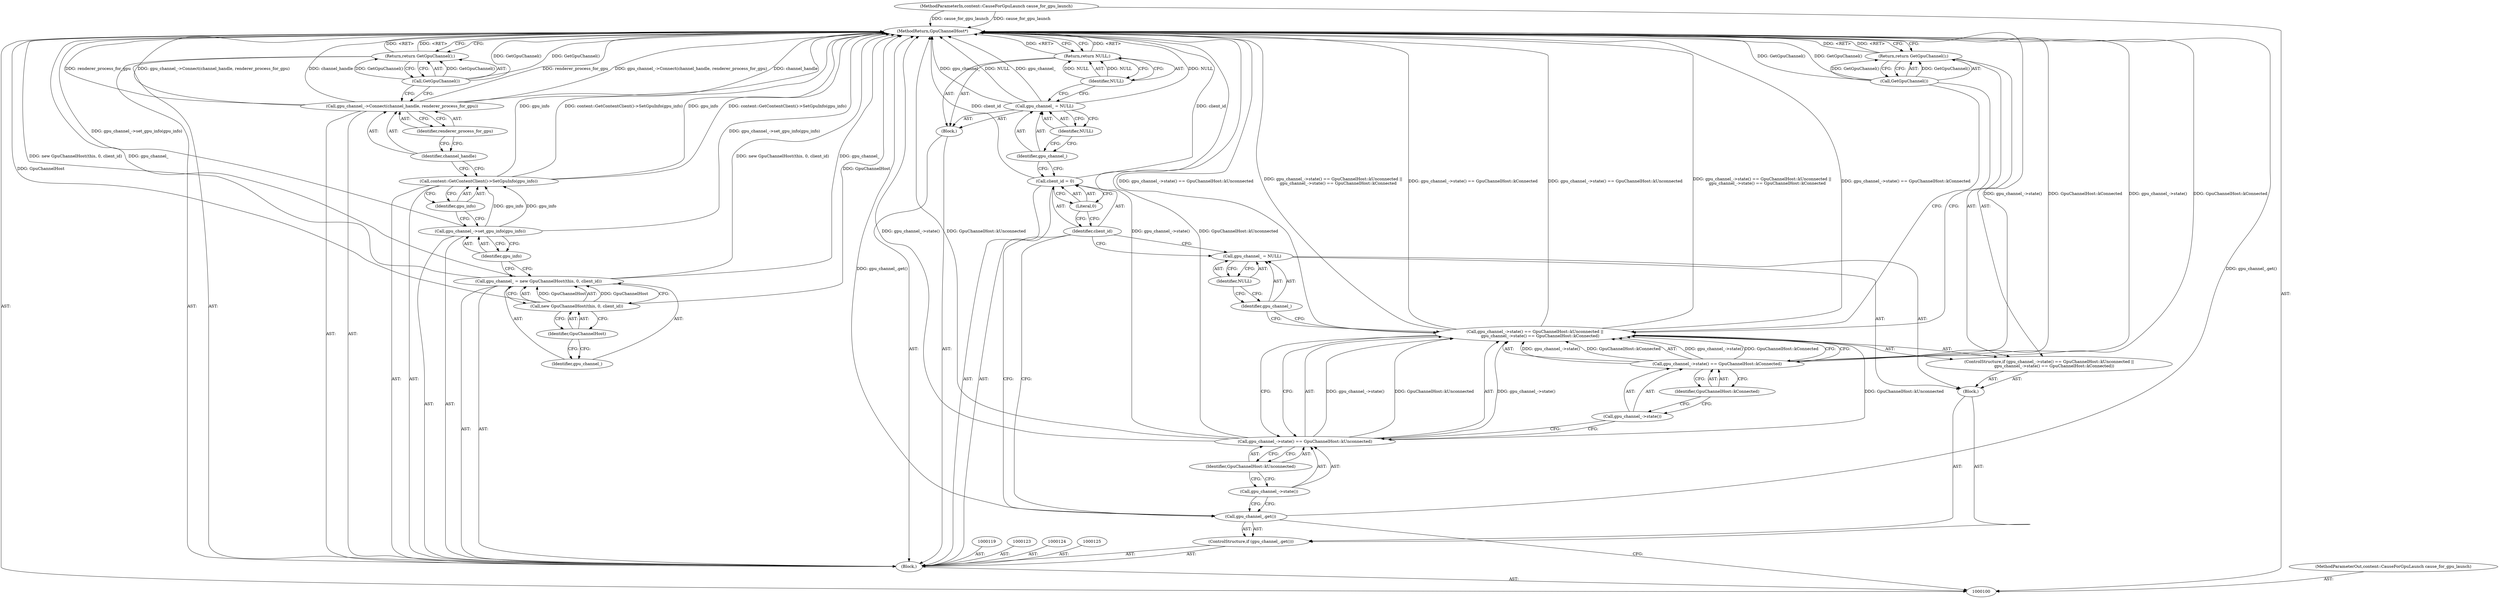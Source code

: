 digraph "1_Chrome_cd0bd79d6ebdb72183e6f0833673464cc10b3600_37" {
"1000145" [label="(MethodReturn,GpuChannelHost*)"];
"1000122" [label="(Literal,0)"];
"1000120" [label="(Call,client_id = 0)"];
"1000121" [label="(Identifier,client_id)"];
"1000101" [label="(MethodParameterIn,content::CauseForGpuLaunch cause_for_gpu_launch)"];
"1000196" [label="(MethodParameterOut,content::CauseForGpuLaunch cause_for_gpu_launch)"];
"1000102" [label="(Block,)"];
"1000126" [label="(Block,)"];
"1000129" [label="(Identifier,NULL)"];
"1000127" [label="(Call,gpu_channel_ = NULL)"];
"1000128" [label="(Identifier,gpu_channel_)"];
"1000131" [label="(Identifier,NULL)"];
"1000130" [label="(Return,return NULL;)"];
"1000134" [label="(Call,new GpuChannelHost(this, 0, client_id))"];
"1000132" [label="(Call,gpu_channel_ = new GpuChannelHost(this, 0, client_id))"];
"1000133" [label="(Identifier,gpu_channel_)"];
"1000135" [label="(Identifier,GpuChannelHost)"];
"1000103" [label="(ControlStructure,if (gpu_channel_.get()))"];
"1000105" [label="(Block,)"];
"1000104" [label="(Call,gpu_channel_.get())"];
"1000136" [label="(Call,gpu_channel_->set_gpu_info(gpu_info))"];
"1000137" [label="(Identifier,gpu_info)"];
"1000138" [label="(Call,content::GetContentClient()->SetGpuInfo(gpu_info))"];
"1000139" [label="(Identifier,gpu_info)"];
"1000140" [label="(Call,gpu_channel_->Connect(channel_handle, renderer_process_for_gpu))"];
"1000141" [label="(Identifier,channel_handle)"];
"1000142" [label="(Identifier,renderer_process_for_gpu)"];
"1000144" [label="(Call,GetGpuChannel())"];
"1000143" [label="(Return,return GetGpuChannel();)"];
"1000110" [label="(Identifier,GpuChannelHost::kUnconnected)"];
"1000106" [label="(ControlStructure,if (gpu_channel_->state() == GpuChannelHost::kUnconnected ||\n        gpu_channel_->state() == GpuChannelHost::kConnected))"];
"1000107" [label="(Call,gpu_channel_->state() == GpuChannelHost::kUnconnected ||\n        gpu_channel_->state() == GpuChannelHost::kConnected)"];
"1000108" [label="(Call,gpu_channel_->state() == GpuChannelHost::kUnconnected)"];
"1000109" [label="(Call,gpu_channel_->state())"];
"1000113" [label="(Identifier,GpuChannelHost::kConnected)"];
"1000111" [label="(Call,gpu_channel_->state() == GpuChannelHost::kConnected)"];
"1000112" [label="(Call,gpu_channel_->state())"];
"1000115" [label="(Call,GetGpuChannel())"];
"1000114" [label="(Return,return GetGpuChannel();)"];
"1000118" [label="(Identifier,NULL)"];
"1000116" [label="(Call,gpu_channel_ = NULL)"];
"1000117" [label="(Identifier,gpu_channel_)"];
"1000145" -> "1000100"  [label="AST: "];
"1000145" -> "1000114"  [label="CFG: "];
"1000145" -> "1000130"  [label="CFG: "];
"1000145" -> "1000143"  [label="CFG: "];
"1000140" -> "1000145"  [label="DDG: renderer_process_for_gpu"];
"1000140" -> "1000145"  [label="DDG: gpu_channel_->Connect(channel_handle, renderer_process_for_gpu)"];
"1000140" -> "1000145"  [label="DDG: channel_handle"];
"1000107" -> "1000145"  [label="DDG: gpu_channel_->state() == GpuChannelHost::kUnconnected"];
"1000107" -> "1000145"  [label="DDG: gpu_channel_->state() == GpuChannelHost::kUnconnected ||\n        gpu_channel_->state() == GpuChannelHost::kConnected"];
"1000107" -> "1000145"  [label="DDG: gpu_channel_->state() == GpuChannelHost::kConnected"];
"1000104" -> "1000145"  [label="DDG: gpu_channel_.get()"];
"1000136" -> "1000145"  [label="DDG: gpu_channel_->set_gpu_info(gpu_info)"];
"1000108" -> "1000145"  [label="DDG: gpu_channel_->state()"];
"1000108" -> "1000145"  [label="DDG: GpuChannelHost::kUnconnected"];
"1000138" -> "1000145"  [label="DDG: gpu_info"];
"1000138" -> "1000145"  [label="DDG: content::GetContentClient()->SetGpuInfo(gpu_info)"];
"1000127" -> "1000145"  [label="DDG: NULL"];
"1000127" -> "1000145"  [label="DDG: gpu_channel_"];
"1000144" -> "1000145"  [label="DDG: GetGpuChannel()"];
"1000132" -> "1000145"  [label="DDG: new GpuChannelHost(this, 0, client_id)"];
"1000132" -> "1000145"  [label="DDG: gpu_channel_"];
"1000115" -> "1000145"  [label="DDG: GetGpuChannel()"];
"1000120" -> "1000145"  [label="DDG: client_id"];
"1000111" -> "1000145"  [label="DDG: gpu_channel_->state()"];
"1000111" -> "1000145"  [label="DDG: GpuChannelHost::kConnected"];
"1000134" -> "1000145"  [label="DDG: GpuChannelHost"];
"1000101" -> "1000145"  [label="DDG: cause_for_gpu_launch"];
"1000143" -> "1000145"  [label="DDG: <RET>"];
"1000130" -> "1000145"  [label="DDG: <RET>"];
"1000114" -> "1000145"  [label="DDG: <RET>"];
"1000122" -> "1000120"  [label="AST: "];
"1000122" -> "1000121"  [label="CFG: "];
"1000120" -> "1000122"  [label="CFG: "];
"1000120" -> "1000102"  [label="AST: "];
"1000120" -> "1000122"  [label="CFG: "];
"1000121" -> "1000120"  [label="AST: "];
"1000122" -> "1000120"  [label="AST: "];
"1000128" -> "1000120"  [label="CFG: "];
"1000120" -> "1000145"  [label="DDG: client_id"];
"1000121" -> "1000120"  [label="AST: "];
"1000121" -> "1000116"  [label="CFG: "];
"1000121" -> "1000104"  [label="CFG: "];
"1000122" -> "1000121"  [label="CFG: "];
"1000101" -> "1000100"  [label="AST: "];
"1000101" -> "1000145"  [label="DDG: cause_for_gpu_launch"];
"1000196" -> "1000100"  [label="AST: "];
"1000102" -> "1000100"  [label="AST: "];
"1000103" -> "1000102"  [label="AST: "];
"1000119" -> "1000102"  [label="AST: "];
"1000120" -> "1000102"  [label="AST: "];
"1000123" -> "1000102"  [label="AST: "];
"1000124" -> "1000102"  [label="AST: "];
"1000125" -> "1000102"  [label="AST: "];
"1000126" -> "1000102"  [label="AST: "];
"1000132" -> "1000102"  [label="AST: "];
"1000136" -> "1000102"  [label="AST: "];
"1000138" -> "1000102"  [label="AST: "];
"1000140" -> "1000102"  [label="AST: "];
"1000143" -> "1000102"  [label="AST: "];
"1000126" -> "1000102"  [label="AST: "];
"1000127" -> "1000126"  [label="AST: "];
"1000130" -> "1000126"  [label="AST: "];
"1000129" -> "1000127"  [label="AST: "];
"1000129" -> "1000128"  [label="CFG: "];
"1000127" -> "1000129"  [label="CFG: "];
"1000127" -> "1000126"  [label="AST: "];
"1000127" -> "1000129"  [label="CFG: "];
"1000128" -> "1000127"  [label="AST: "];
"1000129" -> "1000127"  [label="AST: "];
"1000131" -> "1000127"  [label="CFG: "];
"1000127" -> "1000145"  [label="DDG: NULL"];
"1000127" -> "1000145"  [label="DDG: gpu_channel_"];
"1000128" -> "1000127"  [label="AST: "];
"1000128" -> "1000120"  [label="CFG: "];
"1000129" -> "1000128"  [label="CFG: "];
"1000131" -> "1000130"  [label="AST: "];
"1000131" -> "1000127"  [label="CFG: "];
"1000130" -> "1000131"  [label="CFG: "];
"1000131" -> "1000130"  [label="DDG: NULL"];
"1000130" -> "1000126"  [label="AST: "];
"1000130" -> "1000131"  [label="CFG: "];
"1000131" -> "1000130"  [label="AST: "];
"1000145" -> "1000130"  [label="CFG: "];
"1000130" -> "1000145"  [label="DDG: <RET>"];
"1000131" -> "1000130"  [label="DDG: NULL"];
"1000134" -> "1000132"  [label="AST: "];
"1000134" -> "1000135"  [label="CFG: "];
"1000135" -> "1000134"  [label="AST: "];
"1000132" -> "1000134"  [label="CFG: "];
"1000134" -> "1000145"  [label="DDG: GpuChannelHost"];
"1000134" -> "1000132"  [label="DDG: GpuChannelHost"];
"1000132" -> "1000102"  [label="AST: "];
"1000132" -> "1000134"  [label="CFG: "];
"1000133" -> "1000132"  [label="AST: "];
"1000134" -> "1000132"  [label="AST: "];
"1000137" -> "1000132"  [label="CFG: "];
"1000132" -> "1000145"  [label="DDG: new GpuChannelHost(this, 0, client_id)"];
"1000132" -> "1000145"  [label="DDG: gpu_channel_"];
"1000134" -> "1000132"  [label="DDG: GpuChannelHost"];
"1000133" -> "1000132"  [label="AST: "];
"1000135" -> "1000133"  [label="CFG: "];
"1000135" -> "1000134"  [label="AST: "];
"1000135" -> "1000133"  [label="CFG: "];
"1000134" -> "1000135"  [label="CFG: "];
"1000103" -> "1000102"  [label="AST: "];
"1000104" -> "1000103"  [label="AST: "];
"1000105" -> "1000103"  [label="AST: "];
"1000105" -> "1000103"  [label="AST: "];
"1000106" -> "1000105"  [label="AST: "];
"1000116" -> "1000105"  [label="AST: "];
"1000104" -> "1000103"  [label="AST: "];
"1000104" -> "1000100"  [label="CFG: "];
"1000109" -> "1000104"  [label="CFG: "];
"1000121" -> "1000104"  [label="CFG: "];
"1000104" -> "1000145"  [label="DDG: gpu_channel_.get()"];
"1000136" -> "1000102"  [label="AST: "];
"1000136" -> "1000137"  [label="CFG: "];
"1000137" -> "1000136"  [label="AST: "];
"1000139" -> "1000136"  [label="CFG: "];
"1000136" -> "1000145"  [label="DDG: gpu_channel_->set_gpu_info(gpu_info)"];
"1000136" -> "1000138"  [label="DDG: gpu_info"];
"1000137" -> "1000136"  [label="AST: "];
"1000137" -> "1000132"  [label="CFG: "];
"1000136" -> "1000137"  [label="CFG: "];
"1000138" -> "1000102"  [label="AST: "];
"1000138" -> "1000139"  [label="CFG: "];
"1000139" -> "1000138"  [label="AST: "];
"1000141" -> "1000138"  [label="CFG: "];
"1000138" -> "1000145"  [label="DDG: gpu_info"];
"1000138" -> "1000145"  [label="DDG: content::GetContentClient()->SetGpuInfo(gpu_info)"];
"1000136" -> "1000138"  [label="DDG: gpu_info"];
"1000139" -> "1000138"  [label="AST: "];
"1000139" -> "1000136"  [label="CFG: "];
"1000138" -> "1000139"  [label="CFG: "];
"1000140" -> "1000102"  [label="AST: "];
"1000140" -> "1000142"  [label="CFG: "];
"1000141" -> "1000140"  [label="AST: "];
"1000142" -> "1000140"  [label="AST: "];
"1000144" -> "1000140"  [label="CFG: "];
"1000140" -> "1000145"  [label="DDG: renderer_process_for_gpu"];
"1000140" -> "1000145"  [label="DDG: gpu_channel_->Connect(channel_handle, renderer_process_for_gpu)"];
"1000140" -> "1000145"  [label="DDG: channel_handle"];
"1000141" -> "1000140"  [label="AST: "];
"1000141" -> "1000138"  [label="CFG: "];
"1000142" -> "1000141"  [label="CFG: "];
"1000142" -> "1000140"  [label="AST: "];
"1000142" -> "1000141"  [label="CFG: "];
"1000140" -> "1000142"  [label="CFG: "];
"1000144" -> "1000143"  [label="AST: "];
"1000144" -> "1000140"  [label="CFG: "];
"1000143" -> "1000144"  [label="CFG: "];
"1000144" -> "1000145"  [label="DDG: GetGpuChannel()"];
"1000144" -> "1000143"  [label="DDG: GetGpuChannel()"];
"1000143" -> "1000102"  [label="AST: "];
"1000143" -> "1000144"  [label="CFG: "];
"1000144" -> "1000143"  [label="AST: "];
"1000145" -> "1000143"  [label="CFG: "];
"1000143" -> "1000145"  [label="DDG: <RET>"];
"1000144" -> "1000143"  [label="DDG: GetGpuChannel()"];
"1000110" -> "1000108"  [label="AST: "];
"1000110" -> "1000109"  [label="CFG: "];
"1000108" -> "1000110"  [label="CFG: "];
"1000106" -> "1000105"  [label="AST: "];
"1000107" -> "1000106"  [label="AST: "];
"1000114" -> "1000106"  [label="AST: "];
"1000107" -> "1000106"  [label="AST: "];
"1000107" -> "1000108"  [label="CFG: "];
"1000107" -> "1000111"  [label="CFG: "];
"1000108" -> "1000107"  [label="AST: "];
"1000111" -> "1000107"  [label="AST: "];
"1000115" -> "1000107"  [label="CFG: "];
"1000117" -> "1000107"  [label="CFG: "];
"1000107" -> "1000145"  [label="DDG: gpu_channel_->state() == GpuChannelHost::kUnconnected"];
"1000107" -> "1000145"  [label="DDG: gpu_channel_->state() == GpuChannelHost::kUnconnected ||\n        gpu_channel_->state() == GpuChannelHost::kConnected"];
"1000107" -> "1000145"  [label="DDG: gpu_channel_->state() == GpuChannelHost::kConnected"];
"1000108" -> "1000107"  [label="DDG: gpu_channel_->state()"];
"1000108" -> "1000107"  [label="DDG: GpuChannelHost::kUnconnected"];
"1000111" -> "1000107"  [label="DDG: gpu_channel_->state()"];
"1000111" -> "1000107"  [label="DDG: GpuChannelHost::kConnected"];
"1000108" -> "1000107"  [label="AST: "];
"1000108" -> "1000110"  [label="CFG: "];
"1000109" -> "1000108"  [label="AST: "];
"1000110" -> "1000108"  [label="AST: "];
"1000112" -> "1000108"  [label="CFG: "];
"1000107" -> "1000108"  [label="CFG: "];
"1000108" -> "1000145"  [label="DDG: gpu_channel_->state()"];
"1000108" -> "1000145"  [label="DDG: GpuChannelHost::kUnconnected"];
"1000108" -> "1000107"  [label="DDG: gpu_channel_->state()"];
"1000108" -> "1000107"  [label="DDG: GpuChannelHost::kUnconnected"];
"1000109" -> "1000108"  [label="AST: "];
"1000109" -> "1000104"  [label="CFG: "];
"1000110" -> "1000109"  [label="CFG: "];
"1000113" -> "1000111"  [label="AST: "];
"1000113" -> "1000112"  [label="CFG: "];
"1000111" -> "1000113"  [label="CFG: "];
"1000111" -> "1000107"  [label="AST: "];
"1000111" -> "1000113"  [label="CFG: "];
"1000112" -> "1000111"  [label="AST: "];
"1000113" -> "1000111"  [label="AST: "];
"1000107" -> "1000111"  [label="CFG: "];
"1000111" -> "1000145"  [label="DDG: gpu_channel_->state()"];
"1000111" -> "1000145"  [label="DDG: GpuChannelHost::kConnected"];
"1000111" -> "1000107"  [label="DDG: gpu_channel_->state()"];
"1000111" -> "1000107"  [label="DDG: GpuChannelHost::kConnected"];
"1000112" -> "1000111"  [label="AST: "];
"1000112" -> "1000108"  [label="CFG: "];
"1000113" -> "1000112"  [label="CFG: "];
"1000115" -> "1000114"  [label="AST: "];
"1000115" -> "1000107"  [label="CFG: "];
"1000114" -> "1000115"  [label="CFG: "];
"1000115" -> "1000145"  [label="DDG: GetGpuChannel()"];
"1000115" -> "1000114"  [label="DDG: GetGpuChannel()"];
"1000114" -> "1000106"  [label="AST: "];
"1000114" -> "1000115"  [label="CFG: "];
"1000115" -> "1000114"  [label="AST: "];
"1000145" -> "1000114"  [label="CFG: "];
"1000114" -> "1000145"  [label="DDG: <RET>"];
"1000115" -> "1000114"  [label="DDG: GetGpuChannel()"];
"1000118" -> "1000116"  [label="AST: "];
"1000118" -> "1000117"  [label="CFG: "];
"1000116" -> "1000118"  [label="CFG: "];
"1000116" -> "1000105"  [label="AST: "];
"1000116" -> "1000118"  [label="CFG: "];
"1000117" -> "1000116"  [label="AST: "];
"1000118" -> "1000116"  [label="AST: "];
"1000121" -> "1000116"  [label="CFG: "];
"1000117" -> "1000116"  [label="AST: "];
"1000117" -> "1000107"  [label="CFG: "];
"1000118" -> "1000117"  [label="CFG: "];
}
